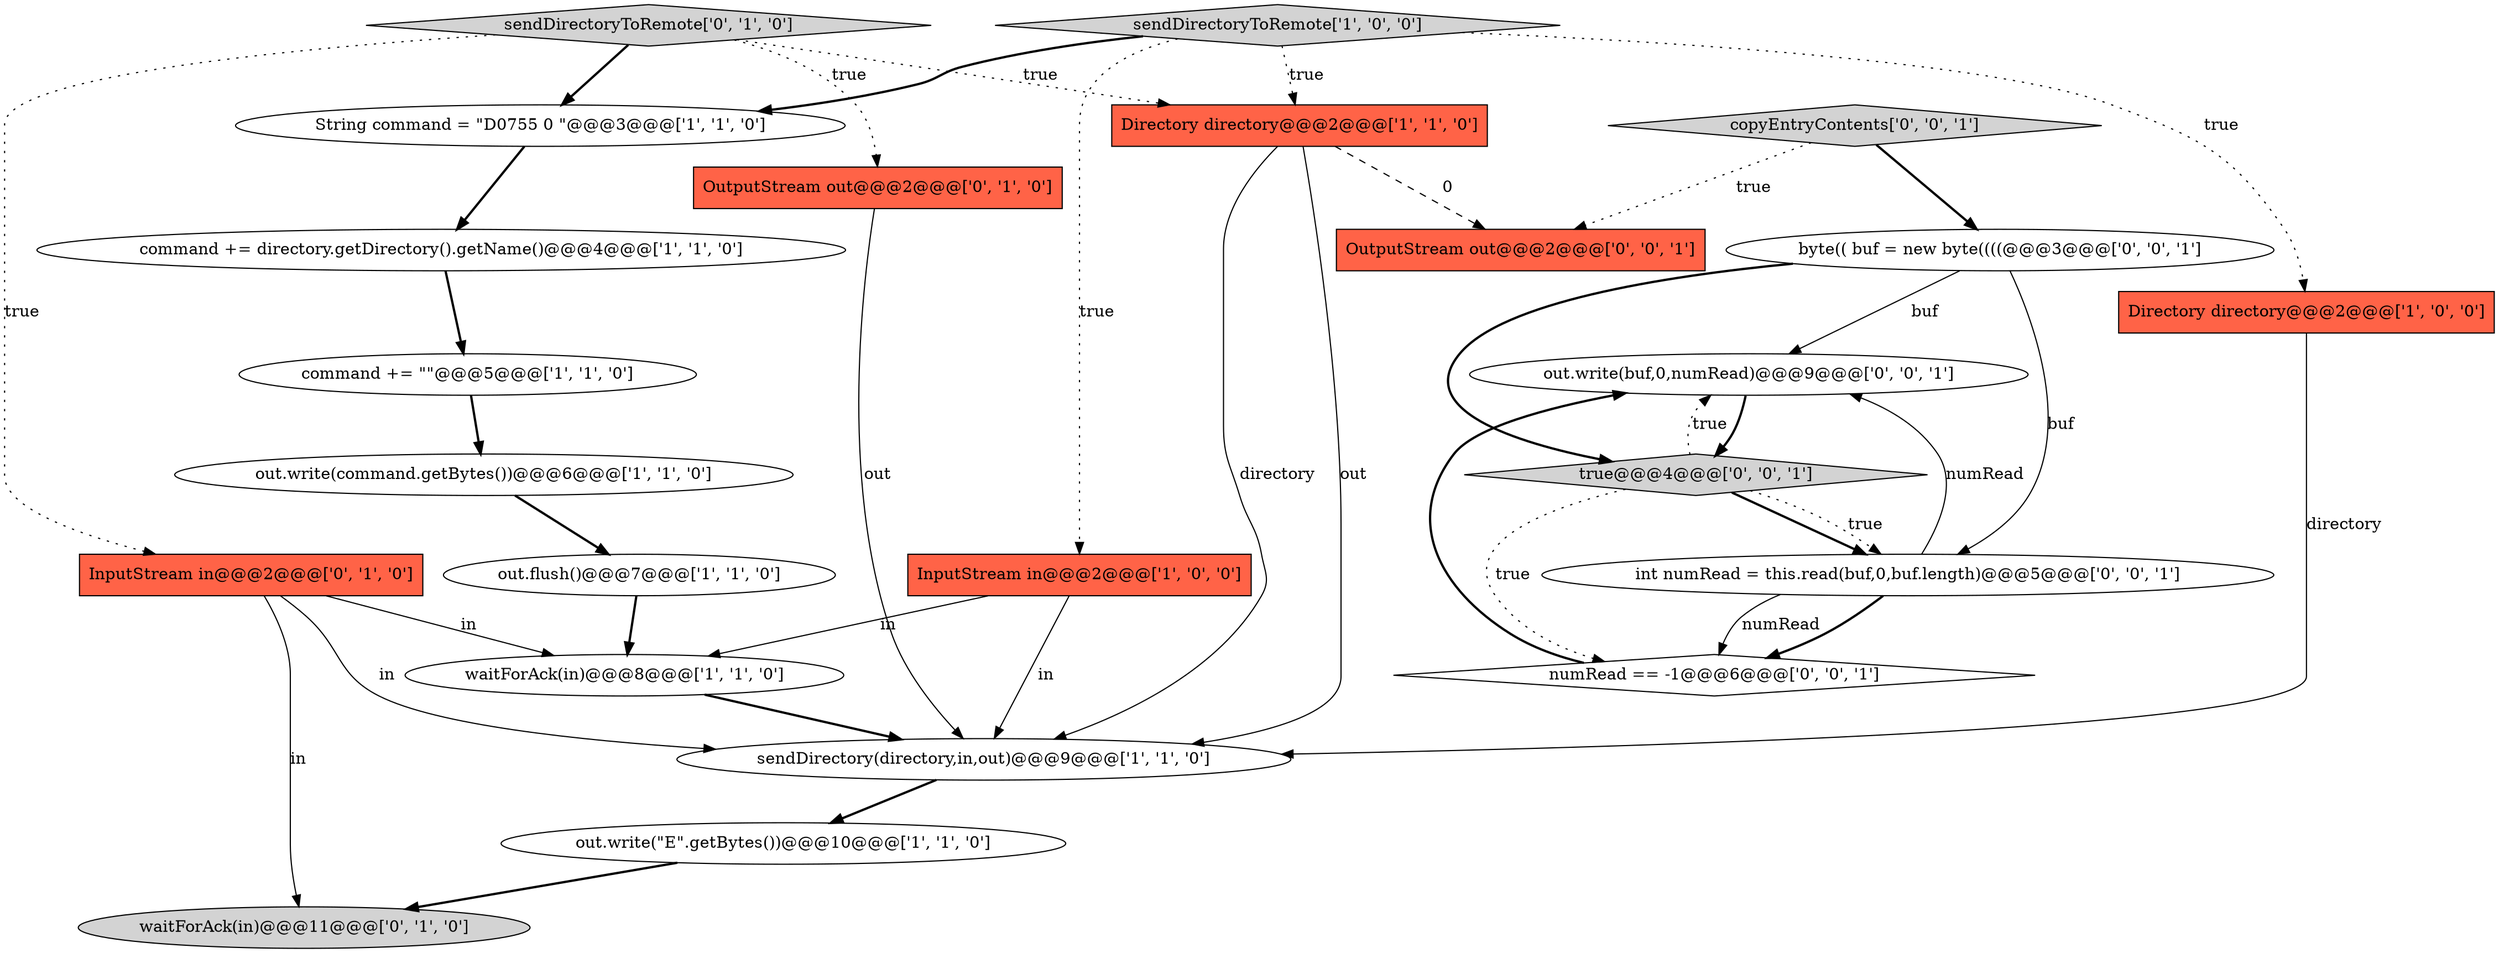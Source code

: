 digraph {
9 [style = filled, label = "waitForAck(in)@@@8@@@['1', '1', '0']", fillcolor = white, shape = ellipse image = "AAA0AAABBB1BBB"];
6 [style = filled, label = "sendDirectoryToRemote['1', '0', '0']", fillcolor = lightgray, shape = diamond image = "AAA0AAABBB1BBB"];
17 [style = filled, label = "out.write(buf,0,numRead)@@@9@@@['0', '0', '1']", fillcolor = white, shape = ellipse image = "AAA0AAABBB3BBB"];
21 [style = filled, label = "numRead == -1@@@6@@@['0', '0', '1']", fillcolor = white, shape = diamond image = "AAA0AAABBB3BBB"];
18 [style = filled, label = "byte(( buf = new byte((((@@@3@@@['0', '0', '1']", fillcolor = white, shape = ellipse image = "AAA0AAABBB3BBB"];
13 [style = filled, label = "waitForAck(in)@@@11@@@['0', '1', '0']", fillcolor = lightgray, shape = ellipse image = "AAA1AAABBB2BBB"];
8 [style = filled, label = "InputStream in@@@2@@@['1', '0', '0']", fillcolor = tomato, shape = box image = "AAA0AAABBB1BBB"];
16 [style = filled, label = "copyEntryContents['0', '0', '1']", fillcolor = lightgray, shape = diamond image = "AAA0AAABBB3BBB"];
4 [style = filled, label = "out.flush()@@@7@@@['1', '1', '0']", fillcolor = white, shape = ellipse image = "AAA0AAABBB1BBB"];
0 [style = filled, label = "out.write(command.getBytes())@@@6@@@['1', '1', '0']", fillcolor = white, shape = ellipse image = "AAA0AAABBB1BBB"];
15 [style = filled, label = "OutputStream out@@@2@@@['0', '1', '0']", fillcolor = tomato, shape = box image = "AAA0AAABBB2BBB"];
3 [style = filled, label = "command += directory.getDirectory().getName()@@@4@@@['1', '1', '0']", fillcolor = white, shape = ellipse image = "AAA0AAABBB1BBB"];
22 [style = filled, label = "true@@@4@@@['0', '0', '1']", fillcolor = lightgray, shape = diamond image = "AAA0AAABBB3BBB"];
12 [style = filled, label = "InputStream in@@@2@@@['0', '1', '0']", fillcolor = tomato, shape = box image = "AAA0AAABBB2BBB"];
14 [style = filled, label = "sendDirectoryToRemote['0', '1', '0']", fillcolor = lightgray, shape = diamond image = "AAA0AAABBB2BBB"];
7 [style = filled, label = "String command = \"D0755 0 \"@@@3@@@['1', '1', '0']", fillcolor = white, shape = ellipse image = "AAA0AAABBB1BBB"];
2 [style = filled, label = "Directory directory@@@2@@@['1', '0', '0']", fillcolor = tomato, shape = box image = "AAA0AAABBB1BBB"];
10 [style = filled, label = "Directory directory@@@2@@@['1', '1', '0']", fillcolor = tomato, shape = box image = "AAA0AAABBB1BBB"];
5 [style = filled, label = "out.write(\"E\".getBytes())@@@10@@@['1', '1', '0']", fillcolor = white, shape = ellipse image = "AAA0AAABBB1BBB"];
11 [style = filled, label = "command += \"\"@@@5@@@['1', '1', '0']", fillcolor = white, shape = ellipse image = "AAA0AAABBB1BBB"];
20 [style = filled, label = "OutputStream out@@@2@@@['0', '0', '1']", fillcolor = tomato, shape = box image = "AAA0AAABBB3BBB"];
19 [style = filled, label = "int numRead = this.read(buf,0,buf.length)@@@5@@@['0', '0', '1']", fillcolor = white, shape = ellipse image = "AAA0AAABBB3BBB"];
1 [style = filled, label = "sendDirectory(directory,in,out)@@@9@@@['1', '1', '0']", fillcolor = white, shape = ellipse image = "AAA0AAABBB1BBB"];
22->19 [style = bold, label=""];
14->7 [style = bold, label=""];
16->20 [style = dotted, label="true"];
3->11 [style = bold, label=""];
0->4 [style = bold, label=""];
22->19 [style = dotted, label="true"];
2->1 [style = solid, label="directory"];
18->22 [style = bold, label=""];
16->18 [style = bold, label=""];
11->0 [style = bold, label=""];
12->1 [style = solid, label="in"];
21->17 [style = bold, label=""];
12->9 [style = solid, label="in"];
14->12 [style = dotted, label="true"];
18->17 [style = solid, label="buf"];
18->19 [style = solid, label="buf"];
15->1 [style = solid, label="out"];
5->13 [style = bold, label=""];
7->3 [style = bold, label=""];
19->21 [style = bold, label=""];
12->13 [style = solid, label="in"];
10->1 [style = solid, label="directory"];
6->8 [style = dotted, label="true"];
10->1 [style = solid, label="out"];
14->15 [style = dotted, label="true"];
6->10 [style = dotted, label="true"];
4->9 [style = bold, label=""];
19->21 [style = solid, label="numRead"];
14->10 [style = dotted, label="true"];
17->22 [style = bold, label=""];
6->2 [style = dotted, label="true"];
6->7 [style = bold, label=""];
8->1 [style = solid, label="in"];
9->1 [style = bold, label=""];
22->21 [style = dotted, label="true"];
22->17 [style = dotted, label="true"];
10->20 [style = dashed, label="0"];
19->17 [style = solid, label="numRead"];
8->9 [style = solid, label="in"];
1->5 [style = bold, label=""];
}
